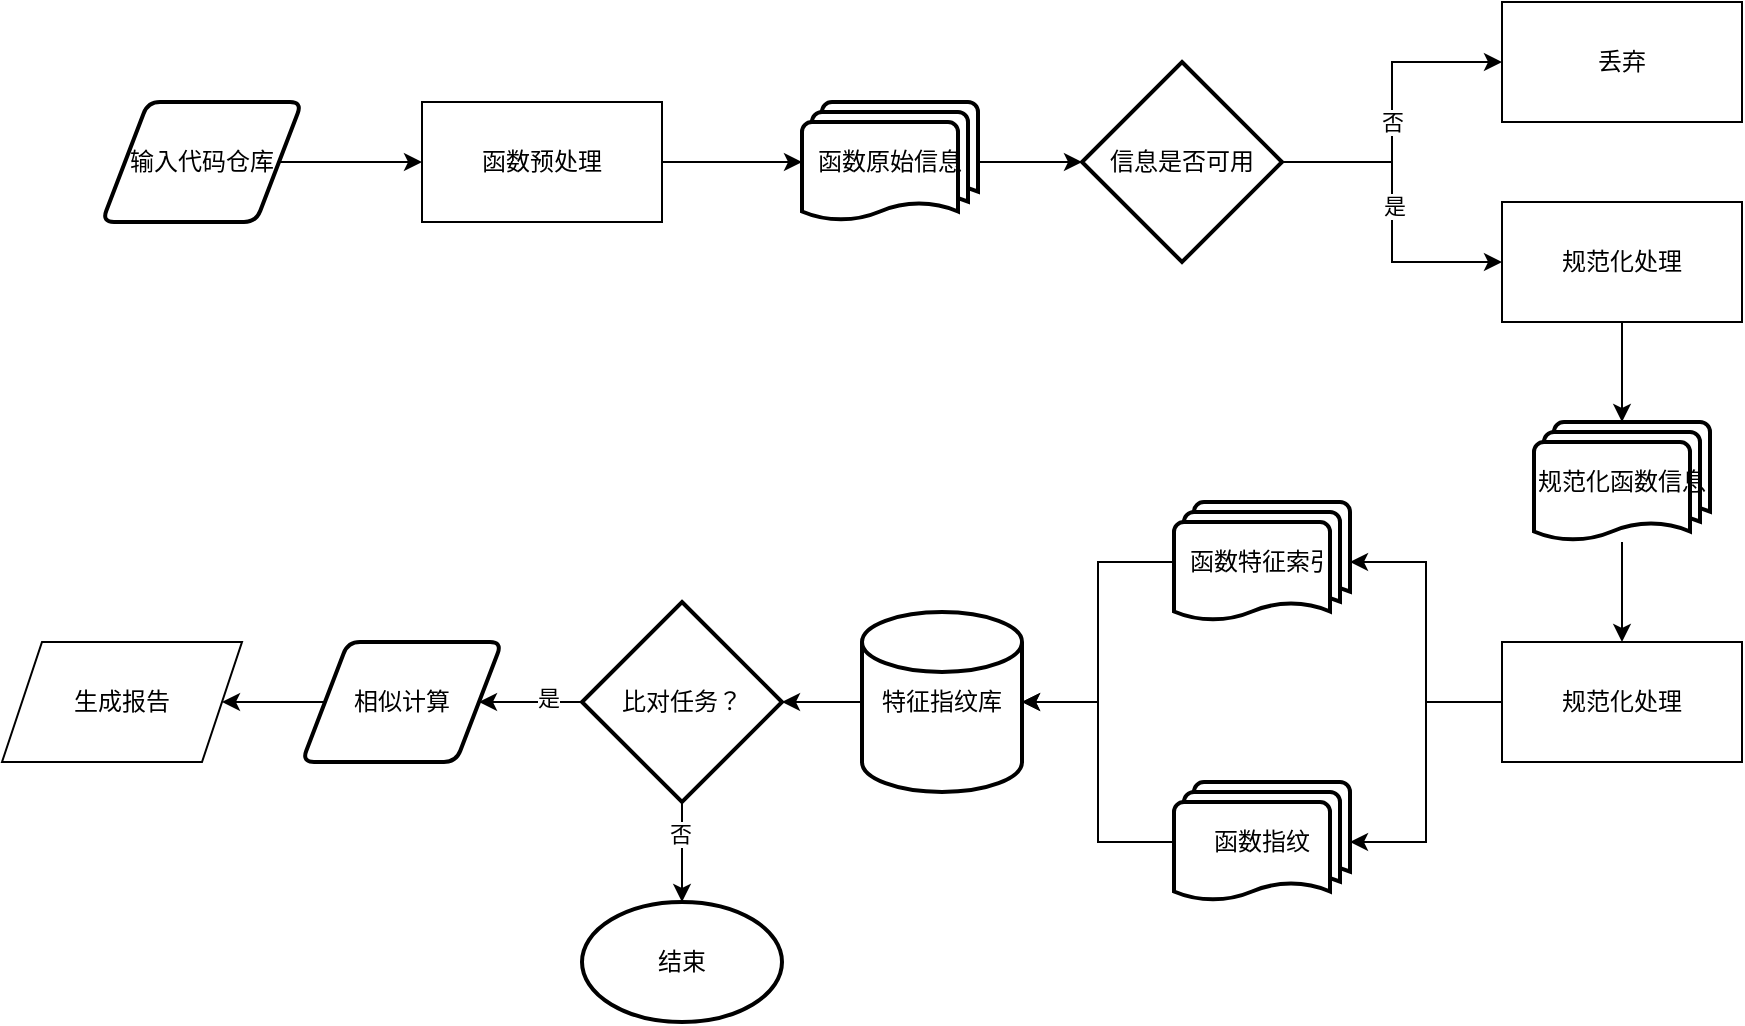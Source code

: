 <mxfile version="20.5.3" type="github">
  <diagram id="C5RBs43oDa-KdzZeNtuy" name="Page-1">
    <mxGraphModel dx="947" dy="684" grid="1" gridSize="10" guides="1" tooltips="1" connect="1" arrows="1" fold="1" page="1" pageScale="1" pageWidth="827" pageHeight="1169" math="0" shadow="0">
      <root>
        <mxCell id="WIyWlLk6GJQsqaUBKTNV-0" />
        <mxCell id="WIyWlLk6GJQsqaUBKTNV-1" parent="WIyWlLk6GJQsqaUBKTNV-0" />
        <mxCell id="AKl1cT7ckRawadSQ2MN6-16" style="edgeStyle=orthogonalEdgeStyle;rounded=0;orthogonalLoop=1;jettySize=auto;html=1;entryX=0;entryY=0.5;entryDx=0;entryDy=0;entryPerimeter=0;" edge="1" parent="WIyWlLk6GJQsqaUBKTNV-1" source="AKl1cT7ckRawadSQ2MN6-8" target="AKl1cT7ckRawadSQ2MN6-14">
          <mxGeometry relative="1" as="geometry" />
        </mxCell>
        <mxCell id="AKl1cT7ckRawadSQ2MN6-8" value="函数原始信息" style="strokeWidth=2;html=1;shape=mxgraph.flowchart.multi-document;whiteSpace=wrap;" vertex="1" parent="WIyWlLk6GJQsqaUBKTNV-1">
          <mxGeometry x="410" y="270" width="88" height="60" as="geometry" />
        </mxCell>
        <mxCell id="AKl1cT7ckRawadSQ2MN6-59" style="edgeStyle=orthogonalEdgeStyle;rounded=0;orthogonalLoop=1;jettySize=auto;html=1;entryX=0;entryY=0.5;entryDx=0;entryDy=0;" edge="1" parent="WIyWlLk6GJQsqaUBKTNV-1" source="AKl1cT7ckRawadSQ2MN6-14" target="AKl1cT7ckRawadSQ2MN6-58">
          <mxGeometry relative="1" as="geometry" />
        </mxCell>
        <mxCell id="AKl1cT7ckRawadSQ2MN6-62" value="否" style="edgeLabel;html=1;align=center;verticalAlign=middle;resizable=0;points=[];" vertex="1" connectable="0" parent="AKl1cT7ckRawadSQ2MN6-59">
          <mxGeometry x="0.192" relative="1" as="geometry">
            <mxPoint y="20" as="offset" />
          </mxGeometry>
        </mxCell>
        <mxCell id="AKl1cT7ckRawadSQ2MN6-61" style="edgeStyle=orthogonalEdgeStyle;rounded=0;orthogonalLoop=1;jettySize=auto;html=1;entryX=0;entryY=0.5;entryDx=0;entryDy=0;" edge="1" parent="WIyWlLk6GJQsqaUBKTNV-1" source="AKl1cT7ckRawadSQ2MN6-14" target="AKl1cT7ckRawadSQ2MN6-60">
          <mxGeometry relative="1" as="geometry" />
        </mxCell>
        <mxCell id="AKl1cT7ckRawadSQ2MN6-63" value="是" style="edgeLabel;html=1;align=center;verticalAlign=middle;resizable=0;points=[];" vertex="1" connectable="0" parent="AKl1cT7ckRawadSQ2MN6-61">
          <mxGeometry x="-0.041" y="1" relative="1" as="geometry">
            <mxPoint as="offset" />
          </mxGeometry>
        </mxCell>
        <mxCell id="AKl1cT7ckRawadSQ2MN6-14" value="信息是否可用" style="strokeWidth=2;html=1;shape=mxgraph.flowchart.decision;whiteSpace=wrap;" vertex="1" parent="WIyWlLk6GJQsqaUBKTNV-1">
          <mxGeometry x="550" y="250" width="100" height="100" as="geometry" />
        </mxCell>
        <mxCell id="AKl1cT7ckRawadSQ2MN6-79" value="" style="edgeStyle=orthogonalEdgeStyle;rounded=0;orthogonalLoop=1;jettySize=auto;html=1;" edge="1" parent="WIyWlLk6GJQsqaUBKTNV-1" source="AKl1cT7ckRawadSQ2MN6-20" target="AKl1cT7ckRawadSQ2MN6-72">
          <mxGeometry relative="1" as="geometry" />
        </mxCell>
        <mxCell id="AKl1cT7ckRawadSQ2MN6-20" value="规范化函数信息" style="strokeWidth=2;html=1;shape=mxgraph.flowchart.multi-document;whiteSpace=wrap;" vertex="1" parent="WIyWlLk6GJQsqaUBKTNV-1">
          <mxGeometry x="776" y="430" width="88" height="60" as="geometry" />
        </mxCell>
        <mxCell id="AKl1cT7ckRawadSQ2MN6-83" style="edgeStyle=orthogonalEdgeStyle;rounded=0;orthogonalLoop=1;jettySize=auto;html=1;entryX=1;entryY=0.5;entryDx=0;entryDy=0;entryPerimeter=0;" edge="1" parent="WIyWlLk6GJQsqaUBKTNV-1" source="AKl1cT7ckRawadSQ2MN6-24" target="AKl1cT7ckRawadSQ2MN6-28">
          <mxGeometry relative="1" as="geometry" />
        </mxCell>
        <mxCell id="AKl1cT7ckRawadSQ2MN6-24" value="函数指纹" style="strokeWidth=2;html=1;shape=mxgraph.flowchart.multi-document;whiteSpace=wrap;" vertex="1" parent="WIyWlLk6GJQsqaUBKTNV-1">
          <mxGeometry x="596" y="610" width="88" height="60" as="geometry" />
        </mxCell>
        <mxCell id="AKl1cT7ckRawadSQ2MN6-84" style="edgeStyle=orthogonalEdgeStyle;rounded=0;orthogonalLoop=1;jettySize=auto;html=1;entryX=1;entryY=0.5;entryDx=0;entryDy=0;entryPerimeter=0;" edge="1" parent="WIyWlLk6GJQsqaUBKTNV-1" source="AKl1cT7ckRawadSQ2MN6-26" target="AKl1cT7ckRawadSQ2MN6-28">
          <mxGeometry relative="1" as="geometry" />
        </mxCell>
        <mxCell id="AKl1cT7ckRawadSQ2MN6-26" value="函数特征索引" style="strokeWidth=2;html=1;shape=mxgraph.flowchart.multi-document;whiteSpace=wrap;" vertex="1" parent="WIyWlLk6GJQsqaUBKTNV-1">
          <mxGeometry x="596" y="470" width="88" height="60" as="geometry" />
        </mxCell>
        <mxCell id="AKl1cT7ckRawadSQ2MN6-94" value="" style="edgeStyle=orthogonalEdgeStyle;rounded=0;orthogonalLoop=1;jettySize=auto;html=1;" edge="1" parent="WIyWlLk6GJQsqaUBKTNV-1" source="AKl1cT7ckRawadSQ2MN6-28" target="AKl1cT7ckRawadSQ2MN6-31">
          <mxGeometry relative="1" as="geometry" />
        </mxCell>
        <mxCell id="AKl1cT7ckRawadSQ2MN6-28" value="特征指纹库" style="strokeWidth=2;html=1;shape=mxgraph.flowchart.database;whiteSpace=wrap;" vertex="1" parent="WIyWlLk6GJQsqaUBKTNV-1">
          <mxGeometry x="440" y="525" width="80" height="90" as="geometry" />
        </mxCell>
        <mxCell id="AKl1cT7ckRawadSQ2MN6-97" value="" style="edgeStyle=orthogonalEdgeStyle;rounded=0;orthogonalLoop=1;jettySize=auto;html=1;" edge="1" parent="WIyWlLk6GJQsqaUBKTNV-1" source="AKl1cT7ckRawadSQ2MN6-31" target="AKl1cT7ckRawadSQ2MN6-38">
          <mxGeometry relative="1" as="geometry" />
        </mxCell>
        <mxCell id="AKl1cT7ckRawadSQ2MN6-101" value="是" style="edgeLabel;html=1;align=center;verticalAlign=middle;resizable=0;points=[];" vertex="1" connectable="0" parent="AKl1cT7ckRawadSQ2MN6-97">
          <mxGeometry x="-0.317" y="-2" relative="1" as="geometry">
            <mxPoint as="offset" />
          </mxGeometry>
        </mxCell>
        <mxCell id="AKl1cT7ckRawadSQ2MN6-98" value="" style="edgeStyle=orthogonalEdgeStyle;rounded=0;orthogonalLoop=1;jettySize=auto;html=1;" edge="1" parent="WIyWlLk6GJQsqaUBKTNV-1" source="AKl1cT7ckRawadSQ2MN6-31" target="AKl1cT7ckRawadSQ2MN6-52">
          <mxGeometry relative="1" as="geometry" />
        </mxCell>
        <mxCell id="AKl1cT7ckRawadSQ2MN6-102" value="否" style="edgeLabel;html=1;align=center;verticalAlign=middle;resizable=0;points=[];" vertex="1" connectable="0" parent="AKl1cT7ckRawadSQ2MN6-98">
          <mxGeometry x="-0.36" y="-1" relative="1" as="geometry">
            <mxPoint as="offset" />
          </mxGeometry>
        </mxCell>
        <mxCell id="AKl1cT7ckRawadSQ2MN6-31" value="比对任务？" style="strokeWidth=2;html=1;shape=mxgraph.flowchart.decision;whiteSpace=wrap;" vertex="1" parent="WIyWlLk6GJQsqaUBKTNV-1">
          <mxGeometry x="300" y="520" width="100" height="100" as="geometry" />
        </mxCell>
        <mxCell id="AKl1cT7ckRawadSQ2MN6-100" style="edgeStyle=orthogonalEdgeStyle;rounded=0;orthogonalLoop=1;jettySize=auto;html=1;" edge="1" parent="WIyWlLk6GJQsqaUBKTNV-1" source="AKl1cT7ckRawadSQ2MN6-38" target="AKl1cT7ckRawadSQ2MN6-99">
          <mxGeometry relative="1" as="geometry" />
        </mxCell>
        <mxCell id="AKl1cT7ckRawadSQ2MN6-38" value="相似计算" style="shape=parallelogram;html=1;strokeWidth=2;perimeter=parallelogramPerimeter;whiteSpace=wrap;rounded=1;arcSize=12;size=0.23;" vertex="1" parent="WIyWlLk6GJQsqaUBKTNV-1">
          <mxGeometry x="160" y="540" width="100" height="60" as="geometry" />
        </mxCell>
        <mxCell id="AKl1cT7ckRawadSQ2MN6-52" value="结束" style="strokeWidth=2;html=1;shape=mxgraph.flowchart.start_1;whiteSpace=wrap;" vertex="1" parent="WIyWlLk6GJQsqaUBKTNV-1">
          <mxGeometry x="300" y="670" width="100" height="60" as="geometry" />
        </mxCell>
        <mxCell id="AKl1cT7ckRawadSQ2MN6-57" style="edgeStyle=orthogonalEdgeStyle;rounded=0;orthogonalLoop=1;jettySize=auto;html=1;entryX=0;entryY=0.5;entryDx=0;entryDy=0;entryPerimeter=0;" edge="1" parent="WIyWlLk6GJQsqaUBKTNV-1" source="AKl1cT7ckRawadSQ2MN6-55" target="AKl1cT7ckRawadSQ2MN6-8">
          <mxGeometry relative="1" as="geometry" />
        </mxCell>
        <mxCell id="AKl1cT7ckRawadSQ2MN6-55" value="函数预处理" style="rounded=0;whiteSpace=wrap;html=1;" vertex="1" parent="WIyWlLk6GJQsqaUBKTNV-1">
          <mxGeometry x="220" y="270" width="120" height="60" as="geometry" />
        </mxCell>
        <mxCell id="AKl1cT7ckRawadSQ2MN6-58" value="丢弃" style="rounded=0;whiteSpace=wrap;html=1;" vertex="1" parent="WIyWlLk6GJQsqaUBKTNV-1">
          <mxGeometry x="760" y="220" width="120" height="60" as="geometry" />
        </mxCell>
        <mxCell id="AKl1cT7ckRawadSQ2MN6-78" value="" style="edgeStyle=orthogonalEdgeStyle;rounded=0;orthogonalLoop=1;jettySize=auto;html=1;" edge="1" parent="WIyWlLk6GJQsqaUBKTNV-1" source="AKl1cT7ckRawadSQ2MN6-60" target="AKl1cT7ckRawadSQ2MN6-20">
          <mxGeometry relative="1" as="geometry" />
        </mxCell>
        <mxCell id="AKl1cT7ckRawadSQ2MN6-60" value="规范化处理" style="rounded=0;whiteSpace=wrap;html=1;" vertex="1" parent="WIyWlLk6GJQsqaUBKTNV-1">
          <mxGeometry x="760" y="320" width="120" height="60" as="geometry" />
        </mxCell>
        <mxCell id="AKl1cT7ckRawadSQ2MN6-93" style="edgeStyle=orthogonalEdgeStyle;rounded=0;orthogonalLoop=1;jettySize=auto;html=1;entryX=0;entryY=0.5;entryDx=0;entryDy=0;" edge="1" parent="WIyWlLk6GJQsqaUBKTNV-1" source="AKl1cT7ckRawadSQ2MN6-69" target="AKl1cT7ckRawadSQ2MN6-55">
          <mxGeometry relative="1" as="geometry" />
        </mxCell>
        <mxCell id="AKl1cT7ckRawadSQ2MN6-69" value="输入代码仓库" style="shape=parallelogram;html=1;strokeWidth=2;perimeter=parallelogramPerimeter;whiteSpace=wrap;rounded=1;arcSize=12;size=0.23;" vertex="1" parent="WIyWlLk6GJQsqaUBKTNV-1">
          <mxGeometry x="60" y="270" width="100" height="60" as="geometry" />
        </mxCell>
        <mxCell id="AKl1cT7ckRawadSQ2MN6-80" style="edgeStyle=orthogonalEdgeStyle;rounded=0;orthogonalLoop=1;jettySize=auto;html=1;entryX=1;entryY=0.5;entryDx=0;entryDy=0;entryPerimeter=0;" edge="1" parent="WIyWlLk6GJQsqaUBKTNV-1" source="AKl1cT7ckRawadSQ2MN6-72" target="AKl1cT7ckRawadSQ2MN6-26">
          <mxGeometry relative="1" as="geometry" />
        </mxCell>
        <mxCell id="AKl1cT7ckRawadSQ2MN6-81" style="edgeStyle=orthogonalEdgeStyle;rounded=0;orthogonalLoop=1;jettySize=auto;html=1;entryX=1;entryY=0.5;entryDx=0;entryDy=0;entryPerimeter=0;" edge="1" parent="WIyWlLk6GJQsqaUBKTNV-1" source="AKl1cT7ckRawadSQ2MN6-72" target="AKl1cT7ckRawadSQ2MN6-24">
          <mxGeometry relative="1" as="geometry" />
        </mxCell>
        <mxCell id="AKl1cT7ckRawadSQ2MN6-72" value="规范化处理" style="rounded=0;whiteSpace=wrap;html=1;" vertex="1" parent="WIyWlLk6GJQsqaUBKTNV-1">
          <mxGeometry x="760" y="540" width="120" height="60" as="geometry" />
        </mxCell>
        <mxCell id="AKl1cT7ckRawadSQ2MN6-99" value="生成报告" style="shape=parallelogram;perimeter=parallelogramPerimeter;whiteSpace=wrap;html=1;fixedSize=1;" vertex="1" parent="WIyWlLk6GJQsqaUBKTNV-1">
          <mxGeometry x="10" y="540" width="120" height="60" as="geometry" />
        </mxCell>
      </root>
    </mxGraphModel>
  </diagram>
</mxfile>
